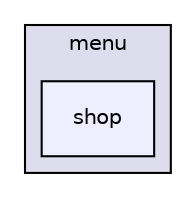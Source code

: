 digraph "gameObjects/menu/shop" {
  compound=true
  node [ fontsize="10", fontname="Helvetica"];
  edge [ labelfontsize="10", labelfontname="Helvetica"];
  subgraph clusterdir_da2b87729fa5bc028d3e0fd094d555fd {
    graph [ bgcolor="#ddddee", pencolor="black", label="menu" fontname="Helvetica", fontsize="10", URL="dir_da2b87729fa5bc028d3e0fd094d555fd.html"]
  dir_eb7a852b6258e757bad35a2bb1669697 [shape=box, label="shop", style="filled", fillcolor="#eeeeff", pencolor="black", URL="dir_eb7a852b6258e757bad35a2bb1669697.html"];
  }
}
